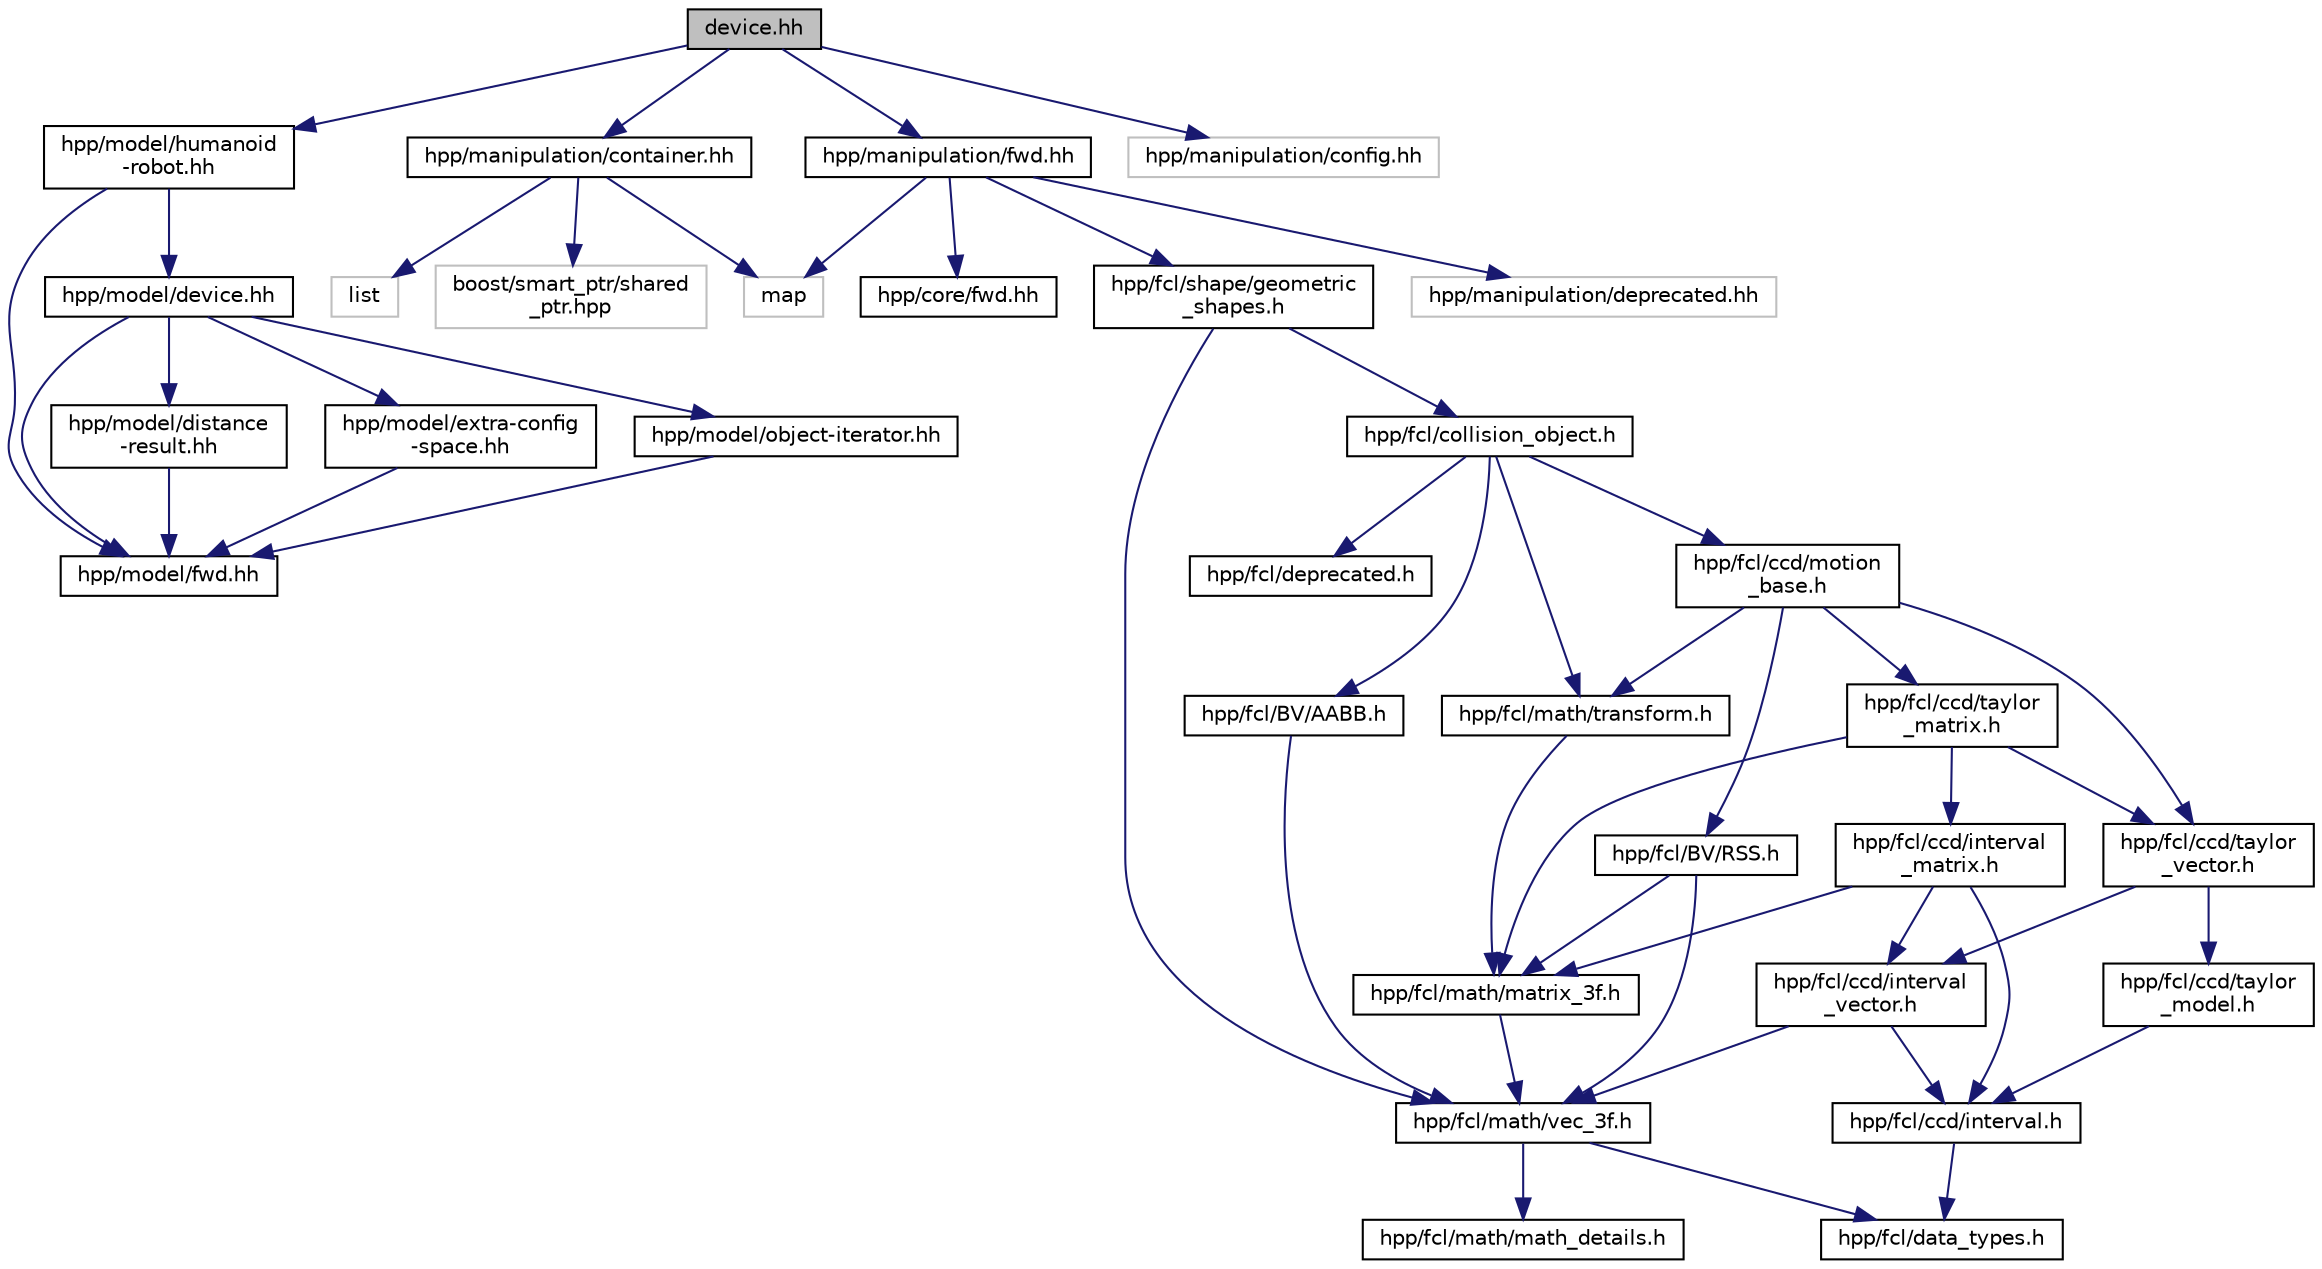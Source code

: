 digraph "device.hh"
{
  edge [fontname="Helvetica",fontsize="10",labelfontname="Helvetica",labelfontsize="10"];
  node [fontname="Helvetica",fontsize="10",shape=record];
  Node1 [label="device.hh",height=0.2,width=0.4,color="black", fillcolor="grey75", style="filled" fontcolor="black"];
  Node1 -> Node2 [color="midnightblue",fontsize="10",style="solid",fontname="Helvetica"];
  Node2 [label="hpp/model/humanoid\l-robot.hh",height=0.2,width=0.4,color="black", fillcolor="white", style="filled",URL="https://jmirabel.github.io/hpp-doc/api/hpp-model/doxygen-html/hpp-model.doxytag$a00040.html"];
  Node2 -> Node3 [color="midnightblue",fontsize="10",style="solid",fontname="Helvetica"];
  Node3 [label="hpp/model/device.hh",height=0.2,width=0.4,color="black", fillcolor="white", style="filled",URL="https://jmirabel.github.io/hpp-doc/api/hpp-model/doxygen-html/hpp-model.doxytag$a00033.html"];
  Node3 -> Node4 [color="midnightblue",fontsize="10",style="solid",fontname="Helvetica"];
  Node4 [label="hpp/model/fwd.hh",height=0.2,width=0.4,color="black", fillcolor="white", style="filled",URL="https://jmirabel.github.io/hpp-doc/api/hpp-model/doxygen-html/hpp-model.doxytag$a00038.html"];
  Node3 -> Node5 [color="midnightblue",fontsize="10",style="solid",fontname="Helvetica"];
  Node5 [label="hpp/model/distance\l-result.hh",height=0.2,width=0.4,color="black", fillcolor="white", style="filled",URL="https://jmirabel.github.io/hpp-doc/api/hpp-model/doxygen-html/hpp-model.doxytag$a00034.html"];
  Node5 -> Node4 [color="midnightblue",fontsize="10",style="solid",fontname="Helvetica"];
  Node3 -> Node6 [color="midnightblue",fontsize="10",style="solid",fontname="Helvetica"];
  Node6 [label="hpp/model/extra-config\l-space.hh",height=0.2,width=0.4,color="black", fillcolor="white", style="filled",URL="https://jmirabel.github.io/hpp-doc/api/hpp-model/doxygen-html/hpp-model.doxytag$a00036.html"];
  Node6 -> Node4 [color="midnightblue",fontsize="10",style="solid",fontname="Helvetica"];
  Node3 -> Node7 [color="midnightblue",fontsize="10",style="solid",fontname="Helvetica"];
  Node7 [label="hpp/model/object-iterator.hh",height=0.2,width=0.4,color="black", fillcolor="white", style="filled",URL="https://jmirabel.github.io/hpp-doc/api/hpp-model/doxygen-html/hpp-model.doxytag$a00045.html"];
  Node7 -> Node4 [color="midnightblue",fontsize="10",style="solid",fontname="Helvetica"];
  Node2 -> Node4 [color="midnightblue",fontsize="10",style="solid",fontname="Helvetica"];
  Node1 -> Node8 [color="midnightblue",fontsize="10",style="solid",fontname="Helvetica"];
  Node8 [label="hpp/manipulation/fwd.hh",height=0.2,width=0.4,color="black", fillcolor="white", style="filled",URL="$a00001.html"];
  Node8 -> Node9 [color="midnightblue",fontsize="10",style="solid",fontname="Helvetica"];
  Node9 [label="map",height=0.2,width=0.4,color="grey75", fillcolor="white", style="filled"];
  Node8 -> Node10 [color="midnightblue",fontsize="10",style="solid",fontname="Helvetica"];
  Node10 [label="hpp/core/fwd.hh",height=0.2,width=0.4,color="black", fillcolor="white", style="filled",URL="https://jmirabel.github.io/hpp-doc/api/hpp-core/doxygen-html/hpp-core.doxytag$a00001.html"];
  Node8 -> Node11 [color="midnightblue",fontsize="10",style="solid",fontname="Helvetica"];
  Node11 [label="hpp/fcl/shape/geometric\l_shapes.h",height=0.2,width=0.4,color="black", fillcolor="white", style="filled",URL="https://jmirabel.github.io/hpp-doc/api/hpp-fcl/doxygen-html/hpp-fcl.doxytag$a00261.html"];
  Node11 -> Node12 [color="midnightblue",fontsize="10",style="solid",fontname="Helvetica"];
  Node12 [label="hpp/fcl/collision_object.h",height=0.2,width=0.4,color="black", fillcolor="white", style="filled",URL="https://jmirabel.github.io/hpp-doc/api/hpp-fcl/doxygen-html/hpp-fcl.doxytag$a00249.html"];
  Node12 -> Node13 [color="midnightblue",fontsize="10",style="solid",fontname="Helvetica"];
  Node13 [label="hpp/fcl/deprecated.h",height=0.2,width=0.4,color="black", fillcolor="white", style="filled",URL="https://jmirabel.github.io/hpp-doc/api/hpp-fcl/doxygen-html/hpp-fcl.doxytag$a00253.html"];
  Node12 -> Node14 [color="midnightblue",fontsize="10",style="solid",fontname="Helvetica"];
  Node14 [label="hpp/fcl/BV/AABB.h",height=0.2,width=0.4,color="black", fillcolor="white", style="filled",URL="https://jmirabel.github.io/hpp-doc/api/hpp-fcl/doxygen-html/hpp-fcl.doxytag$a00226.html"];
  Node14 -> Node15 [color="midnightblue",fontsize="10",style="solid",fontname="Helvetica"];
  Node15 [label="hpp/fcl/math/vec_3f.h",height=0.2,width=0.4,color="black", fillcolor="white", style="filled",URL="https://jmirabel.github.io/hpp-doc/api/hpp-fcl/doxygen-html/hpp-fcl.doxytag$a00318.html"];
  Node15 -> Node16 [color="midnightblue",fontsize="10",style="solid",fontname="Helvetica"];
  Node16 [label="hpp/fcl/data_types.h",height=0.2,width=0.4,color="black", fillcolor="white", style="filled",URL="https://jmirabel.github.io/hpp-doc/api/hpp-fcl/doxygen-html/hpp-fcl.doxytag$a00252.html"];
  Node15 -> Node17 [color="midnightblue",fontsize="10",style="solid",fontname="Helvetica"];
  Node17 [label="hpp/fcl/math/math_details.h",height=0.2,width=0.4,color="black", fillcolor="white", style="filled",URL="https://jmirabel.github.io/hpp-doc/api/hpp-fcl/doxygen-html/hpp-fcl.doxytag$a00283.html"];
  Node12 -> Node18 [color="midnightblue",fontsize="10",style="solid",fontname="Helvetica"];
  Node18 [label="hpp/fcl/math/transform.h",height=0.2,width=0.4,color="black", fillcolor="white", style="filled",URL="https://jmirabel.github.io/hpp-doc/api/hpp-fcl/doxygen-html/hpp-fcl.doxytag$a00310.html"];
  Node18 -> Node19 [color="midnightblue",fontsize="10",style="solid",fontname="Helvetica"];
  Node19 [label="hpp/fcl/math/matrix_3f.h",height=0.2,width=0.4,color="black", fillcolor="white", style="filled",URL="https://jmirabel.github.io/hpp-doc/api/hpp-fcl/doxygen-html/hpp-fcl.doxytag$a00285.html"];
  Node19 -> Node15 [color="midnightblue",fontsize="10",style="solid",fontname="Helvetica"];
  Node12 -> Node20 [color="midnightblue",fontsize="10",style="solid",fontname="Helvetica"];
  Node20 [label="hpp/fcl/ccd/motion\l_base.h",height=0.2,width=0.4,color="black", fillcolor="white", style="filled",URL="https://jmirabel.github.io/hpp-doc/api/hpp-fcl/doxygen-html/hpp-fcl.doxytag$a00290.html"];
  Node20 -> Node18 [color="midnightblue",fontsize="10",style="solid",fontname="Helvetica"];
  Node20 -> Node21 [color="midnightblue",fontsize="10",style="solid",fontname="Helvetica"];
  Node21 [label="hpp/fcl/ccd/taylor\l_matrix.h",height=0.2,width=0.4,color="black", fillcolor="white", style="filled",URL="https://jmirabel.github.io/hpp-doc/api/hpp-fcl/doxygen-html/hpp-fcl.doxytag$a00307.html"];
  Node21 -> Node19 [color="midnightblue",fontsize="10",style="solid",fontname="Helvetica"];
  Node21 -> Node22 [color="midnightblue",fontsize="10",style="solid",fontname="Helvetica"];
  Node22 [label="hpp/fcl/ccd/taylor\l_vector.h",height=0.2,width=0.4,color="black", fillcolor="white", style="filled",URL="https://jmirabel.github.io/hpp-doc/api/hpp-fcl/doxygen-html/hpp-fcl.doxytag$a00309.html"];
  Node22 -> Node23 [color="midnightblue",fontsize="10",style="solid",fontname="Helvetica"];
  Node23 [label="hpp/fcl/ccd/interval\l_vector.h",height=0.2,width=0.4,color="black", fillcolor="white", style="filled",URL="https://jmirabel.github.io/hpp-doc/api/hpp-fcl/doxygen-html/hpp-fcl.doxytag$a00276.html"];
  Node23 -> Node24 [color="midnightblue",fontsize="10",style="solid",fontname="Helvetica"];
  Node24 [label="hpp/fcl/ccd/interval.h",height=0.2,width=0.4,color="black", fillcolor="white", style="filled",URL="https://jmirabel.github.io/hpp-doc/api/hpp-fcl/doxygen-html/hpp-fcl.doxytag$a00273.html"];
  Node24 -> Node16 [color="midnightblue",fontsize="10",style="solid",fontname="Helvetica"];
  Node23 -> Node15 [color="midnightblue",fontsize="10",style="solid",fontname="Helvetica"];
  Node22 -> Node25 [color="midnightblue",fontsize="10",style="solid",fontname="Helvetica"];
  Node25 [label="hpp/fcl/ccd/taylor\l_model.h",height=0.2,width=0.4,color="black", fillcolor="white", style="filled",URL="https://jmirabel.github.io/hpp-doc/api/hpp-fcl/doxygen-html/hpp-fcl.doxytag$a00308.html"];
  Node25 -> Node24 [color="midnightblue",fontsize="10",style="solid",fontname="Helvetica"];
  Node21 -> Node26 [color="midnightblue",fontsize="10",style="solid",fontname="Helvetica"];
  Node26 [label="hpp/fcl/ccd/interval\l_matrix.h",height=0.2,width=0.4,color="black", fillcolor="white", style="filled",URL="https://jmirabel.github.io/hpp-doc/api/hpp-fcl/doxygen-html/hpp-fcl.doxytag$a00274.html"];
  Node26 -> Node24 [color="midnightblue",fontsize="10",style="solid",fontname="Helvetica"];
  Node26 -> Node23 [color="midnightblue",fontsize="10",style="solid",fontname="Helvetica"];
  Node26 -> Node19 [color="midnightblue",fontsize="10",style="solid",fontname="Helvetica"];
  Node20 -> Node22 [color="midnightblue",fontsize="10",style="solid",fontname="Helvetica"];
  Node20 -> Node27 [color="midnightblue",fontsize="10",style="solid",fontname="Helvetica"];
  Node27 [label="hpp/fcl/BV/RSS.h",height=0.2,width=0.4,color="black", fillcolor="white", style="filled",URL="https://jmirabel.github.io/hpp-doc/api/hpp-fcl/doxygen-html/hpp-fcl.doxytag$a00302.html"];
  Node27 -> Node15 [color="midnightblue",fontsize="10",style="solid",fontname="Helvetica"];
  Node27 -> Node19 [color="midnightblue",fontsize="10",style="solid",fontname="Helvetica"];
  Node11 -> Node15 [color="midnightblue",fontsize="10",style="solid",fontname="Helvetica"];
  Node8 -> Node28 [color="midnightblue",fontsize="10",style="solid",fontname="Helvetica"];
  Node28 [label="hpp/manipulation/deprecated.hh",height=0.2,width=0.4,color="grey75", fillcolor="white", style="filled"];
  Node1 -> Node29 [color="midnightblue",fontsize="10",style="solid",fontname="Helvetica"];
  Node29 [label="hpp/manipulation/config.hh",height=0.2,width=0.4,color="grey75", fillcolor="white", style="filled"];
  Node1 -> Node30 [color="midnightblue",fontsize="10",style="solid",fontname="Helvetica"];
  Node30 [label="hpp/manipulation/container.hh",height=0.2,width=0.4,color="black", fillcolor="white", style="filled",URL="$a00039.html"];
  Node30 -> Node9 [color="midnightblue",fontsize="10",style="solid",fontname="Helvetica"];
  Node30 -> Node31 [color="midnightblue",fontsize="10",style="solid",fontname="Helvetica"];
  Node31 [label="list",height=0.2,width=0.4,color="grey75", fillcolor="white", style="filled"];
  Node30 -> Node32 [color="midnightblue",fontsize="10",style="solid",fontname="Helvetica"];
  Node32 [label="boost/smart_ptr/shared\l_ptr.hpp",height=0.2,width=0.4,color="grey75", fillcolor="white", style="filled"];
}
